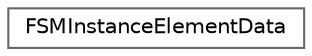 digraph "Graphical Class Hierarchy"
{
 // INTERACTIVE_SVG=YES
 // LATEX_PDF_SIZE
  bgcolor="transparent";
  edge [fontname=Helvetica,fontsize=10,labelfontname=Helvetica,labelfontsize=10];
  node [fontname=Helvetica,fontsize=10,shape=box,height=0.2,width=0.4];
  rankdir="LR";
  Node0 [id="Node000000",label="FSMInstanceElementData",height=0.2,width=0.4,color="grey40", fillcolor="white", style="filled",URL="$d4/d42/structFSMInstanceElementData.html",tooltip="Element data that represents a specific instance within an ISM."];
}
